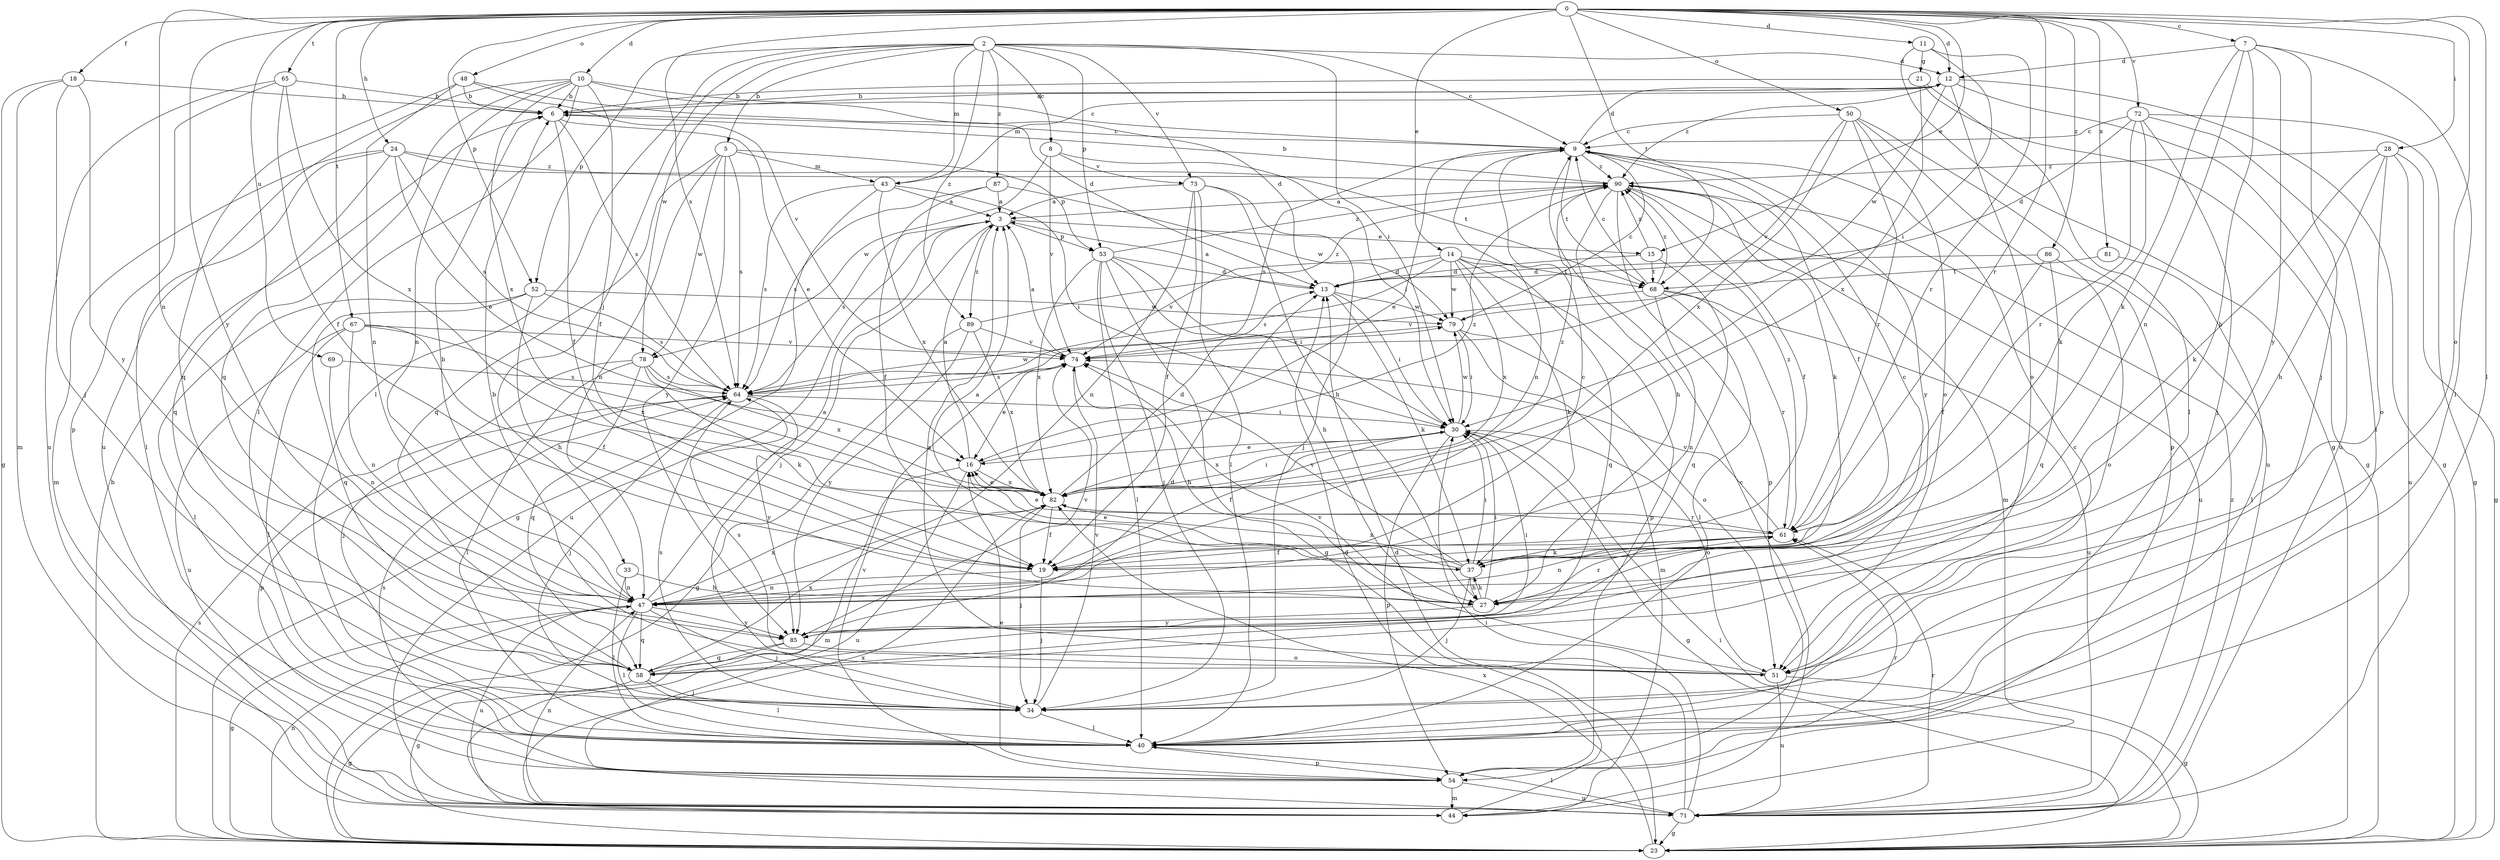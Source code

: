 strict digraph  {
0;
2;
3;
5;
6;
7;
8;
9;
10;
11;
12;
13;
14;
15;
16;
18;
19;
21;
23;
24;
27;
28;
30;
33;
34;
37;
40;
43;
44;
47;
48;
50;
51;
52;
53;
54;
58;
61;
64;
65;
67;
68;
69;
71;
72;
73;
74;
78;
79;
81;
82;
85;
86;
87;
89;
90;
0 -> 7  [label=c];
0 -> 10  [label=d];
0 -> 11  [label=d];
0 -> 12  [label=d];
0 -> 14  [label=e];
0 -> 15  [label=e];
0 -> 18  [label=f];
0 -> 24  [label=h];
0 -> 28  [label=i];
0 -> 40  [label=l];
0 -> 47  [label=n];
0 -> 48  [label=o];
0 -> 50  [label=o];
0 -> 51  [label=o];
0 -> 52  [label=p];
0 -> 61  [label=r];
0 -> 64  [label=s];
0 -> 65  [label=t];
0 -> 67  [label=t];
0 -> 68  [label=t];
0 -> 69  [label=u];
0 -> 72  [label=v];
0 -> 81  [label=x];
0 -> 85  [label=y];
0 -> 86  [label=z];
2 -> 5  [label=b];
2 -> 8  [label=c];
2 -> 9  [label=c];
2 -> 12  [label=d];
2 -> 30  [label=i];
2 -> 33  [label=j];
2 -> 40  [label=l];
2 -> 43  [label=m];
2 -> 52  [label=p];
2 -> 53  [label=p];
2 -> 73  [label=v];
2 -> 78  [label=w];
2 -> 87  [label=z];
2 -> 89  [label=z];
3 -> 15  [label=e];
3 -> 34  [label=j];
3 -> 53  [label=p];
3 -> 64  [label=s];
3 -> 71  [label=u];
3 -> 89  [label=z];
5 -> 43  [label=m];
5 -> 47  [label=n];
5 -> 53  [label=p];
5 -> 58  [label=q];
5 -> 64  [label=s];
5 -> 78  [label=w];
5 -> 85  [label=y];
6 -> 9  [label=c];
6 -> 12  [label=d];
6 -> 16  [label=e];
6 -> 19  [label=f];
6 -> 64  [label=s];
7 -> 12  [label=d];
7 -> 27  [label=h];
7 -> 34  [label=j];
7 -> 37  [label=k];
7 -> 40  [label=l];
7 -> 47  [label=n];
7 -> 85  [label=y];
8 -> 30  [label=i];
8 -> 73  [label=v];
8 -> 74  [label=v];
8 -> 78  [label=w];
9 -> 12  [label=d];
9 -> 16  [label=e];
9 -> 19  [label=f];
9 -> 47  [label=n];
9 -> 64  [label=s];
9 -> 68  [label=t];
9 -> 85  [label=y];
9 -> 90  [label=z];
10 -> 6  [label=b];
10 -> 9  [label=c];
10 -> 13  [label=d];
10 -> 19  [label=f];
10 -> 40  [label=l];
10 -> 47  [label=n];
10 -> 58  [label=q];
10 -> 71  [label=u];
10 -> 82  [label=x];
11 -> 21  [label=g];
11 -> 23  [label=g];
11 -> 30  [label=i];
11 -> 61  [label=r];
12 -> 6  [label=b];
12 -> 23  [label=g];
12 -> 43  [label=m];
12 -> 51  [label=o];
12 -> 71  [label=u];
12 -> 79  [label=w];
12 -> 90  [label=z];
13 -> 3  [label=a];
13 -> 30  [label=i];
13 -> 37  [label=k];
13 -> 79  [label=w];
14 -> 13  [label=d];
14 -> 37  [label=k];
14 -> 54  [label=p];
14 -> 58  [label=q];
14 -> 64  [label=s];
14 -> 68  [label=t];
14 -> 74  [label=v];
14 -> 79  [label=w];
14 -> 82  [label=x];
15 -> 13  [label=d];
15 -> 58  [label=q];
15 -> 68  [label=t];
15 -> 90  [label=z];
16 -> 3  [label=a];
16 -> 44  [label=m];
16 -> 71  [label=u];
16 -> 82  [label=x];
16 -> 90  [label=z];
18 -> 6  [label=b];
18 -> 23  [label=g];
18 -> 34  [label=j];
18 -> 44  [label=m];
18 -> 85  [label=y];
19 -> 34  [label=j];
19 -> 47  [label=n];
21 -> 6  [label=b];
21 -> 23  [label=g];
21 -> 40  [label=l];
21 -> 82  [label=x];
23 -> 6  [label=b];
23 -> 30  [label=i];
23 -> 47  [label=n];
23 -> 64  [label=s];
23 -> 82  [label=x];
24 -> 16  [label=e];
24 -> 40  [label=l];
24 -> 44  [label=m];
24 -> 58  [label=q];
24 -> 64  [label=s];
24 -> 68  [label=t];
24 -> 90  [label=z];
27 -> 9  [label=c];
27 -> 30  [label=i];
27 -> 37  [label=k];
27 -> 61  [label=r];
27 -> 85  [label=y];
28 -> 23  [label=g];
28 -> 27  [label=h];
28 -> 37  [label=k];
28 -> 51  [label=o];
28 -> 71  [label=u];
28 -> 90  [label=z];
30 -> 16  [label=e];
30 -> 19  [label=f];
30 -> 23  [label=g];
30 -> 51  [label=o];
30 -> 54  [label=p];
30 -> 79  [label=w];
30 -> 82  [label=x];
33 -> 27  [label=h];
33 -> 40  [label=l];
33 -> 47  [label=n];
34 -> 40  [label=l];
34 -> 64  [label=s];
34 -> 74  [label=v];
37 -> 3  [label=a];
37 -> 16  [label=e];
37 -> 27  [label=h];
37 -> 30  [label=i];
37 -> 34  [label=j];
37 -> 74  [label=v];
37 -> 82  [label=x];
40 -> 9  [label=c];
40 -> 54  [label=p];
43 -> 3  [label=a];
43 -> 23  [label=g];
43 -> 30  [label=i];
43 -> 64  [label=s];
43 -> 82  [label=x];
44 -> 9  [label=c];
44 -> 13  [label=d];
44 -> 82  [label=x];
47 -> 3  [label=a];
47 -> 6  [label=b];
47 -> 9  [label=c];
47 -> 23  [label=g];
47 -> 34  [label=j];
47 -> 40  [label=l];
47 -> 58  [label=q];
47 -> 71  [label=u];
47 -> 82  [label=x];
47 -> 85  [label=y];
48 -> 6  [label=b];
48 -> 13  [label=d];
48 -> 47  [label=n];
48 -> 58  [label=q];
48 -> 74  [label=v];
50 -> 9  [label=c];
50 -> 51  [label=o];
50 -> 54  [label=p];
50 -> 61  [label=r];
50 -> 71  [label=u];
50 -> 74  [label=v];
50 -> 82  [label=x];
51 -> 3  [label=a];
51 -> 6  [label=b];
51 -> 23  [label=g];
51 -> 64  [label=s];
51 -> 71  [label=u];
51 -> 74  [label=v];
52 -> 27  [label=h];
52 -> 40  [label=l];
52 -> 58  [label=q];
52 -> 64  [label=s];
52 -> 79  [label=w];
53 -> 13  [label=d];
53 -> 23  [label=g];
53 -> 27  [label=h];
53 -> 30  [label=i];
53 -> 34  [label=j];
53 -> 40  [label=l];
53 -> 82  [label=x];
53 -> 90  [label=z];
54 -> 16  [label=e];
54 -> 44  [label=m];
54 -> 61  [label=r];
54 -> 64  [label=s];
54 -> 71  [label=u];
54 -> 74  [label=v];
58 -> 13  [label=d];
58 -> 23  [label=g];
58 -> 34  [label=j];
58 -> 40  [label=l];
58 -> 82  [label=x];
61 -> 16  [label=e];
61 -> 19  [label=f];
61 -> 37  [label=k];
61 -> 47  [label=n];
61 -> 74  [label=v];
61 -> 90  [label=z];
64 -> 30  [label=i];
64 -> 34  [label=j];
64 -> 54  [label=p];
64 -> 79  [label=w];
64 -> 85  [label=y];
65 -> 6  [label=b];
65 -> 19  [label=f];
65 -> 54  [label=p];
65 -> 71  [label=u];
65 -> 82  [label=x];
67 -> 19  [label=f];
67 -> 40  [label=l];
67 -> 47  [label=n];
67 -> 71  [label=u];
67 -> 74  [label=v];
67 -> 82  [label=x];
68 -> 9  [label=c];
68 -> 40  [label=l];
68 -> 47  [label=n];
68 -> 61  [label=r];
68 -> 71  [label=u];
68 -> 74  [label=v];
68 -> 90  [label=z];
69 -> 47  [label=n];
69 -> 64  [label=s];
71 -> 13  [label=d];
71 -> 23  [label=g];
71 -> 30  [label=i];
71 -> 40  [label=l];
71 -> 47  [label=n];
71 -> 61  [label=r];
71 -> 90  [label=z];
72 -> 9  [label=c];
72 -> 13  [label=d];
72 -> 23  [label=g];
72 -> 34  [label=j];
72 -> 37  [label=k];
72 -> 40  [label=l];
72 -> 61  [label=r];
73 -> 3  [label=a];
73 -> 19  [label=f];
73 -> 27  [label=h];
73 -> 34  [label=j];
73 -> 40  [label=l];
73 -> 47  [label=n];
74 -> 3  [label=a];
74 -> 16  [label=e];
74 -> 27  [label=h];
74 -> 64  [label=s];
78 -> 34  [label=j];
78 -> 37  [label=k];
78 -> 40  [label=l];
78 -> 58  [label=q];
78 -> 64  [label=s];
78 -> 82  [label=x];
79 -> 9  [label=c];
79 -> 30  [label=i];
79 -> 44  [label=m];
79 -> 51  [label=o];
79 -> 74  [label=v];
81 -> 40  [label=l];
81 -> 68  [label=t];
82 -> 13  [label=d];
82 -> 16  [label=e];
82 -> 19  [label=f];
82 -> 30  [label=i];
82 -> 34  [label=j];
82 -> 61  [label=r];
82 -> 90  [label=z];
85 -> 23  [label=g];
85 -> 30  [label=i];
85 -> 51  [label=o];
85 -> 58  [label=q];
85 -> 74  [label=v];
86 -> 13  [label=d];
86 -> 19  [label=f];
86 -> 51  [label=o];
86 -> 58  [label=q];
87 -> 3  [label=a];
87 -> 19  [label=f];
87 -> 64  [label=s];
87 -> 79  [label=w];
89 -> 23  [label=g];
89 -> 74  [label=v];
89 -> 82  [label=x];
89 -> 85  [label=y];
89 -> 90  [label=z];
90 -> 3  [label=a];
90 -> 6  [label=b];
90 -> 19  [label=f];
90 -> 27  [label=h];
90 -> 37  [label=k];
90 -> 44  [label=m];
90 -> 54  [label=p];
90 -> 71  [label=u];
}
